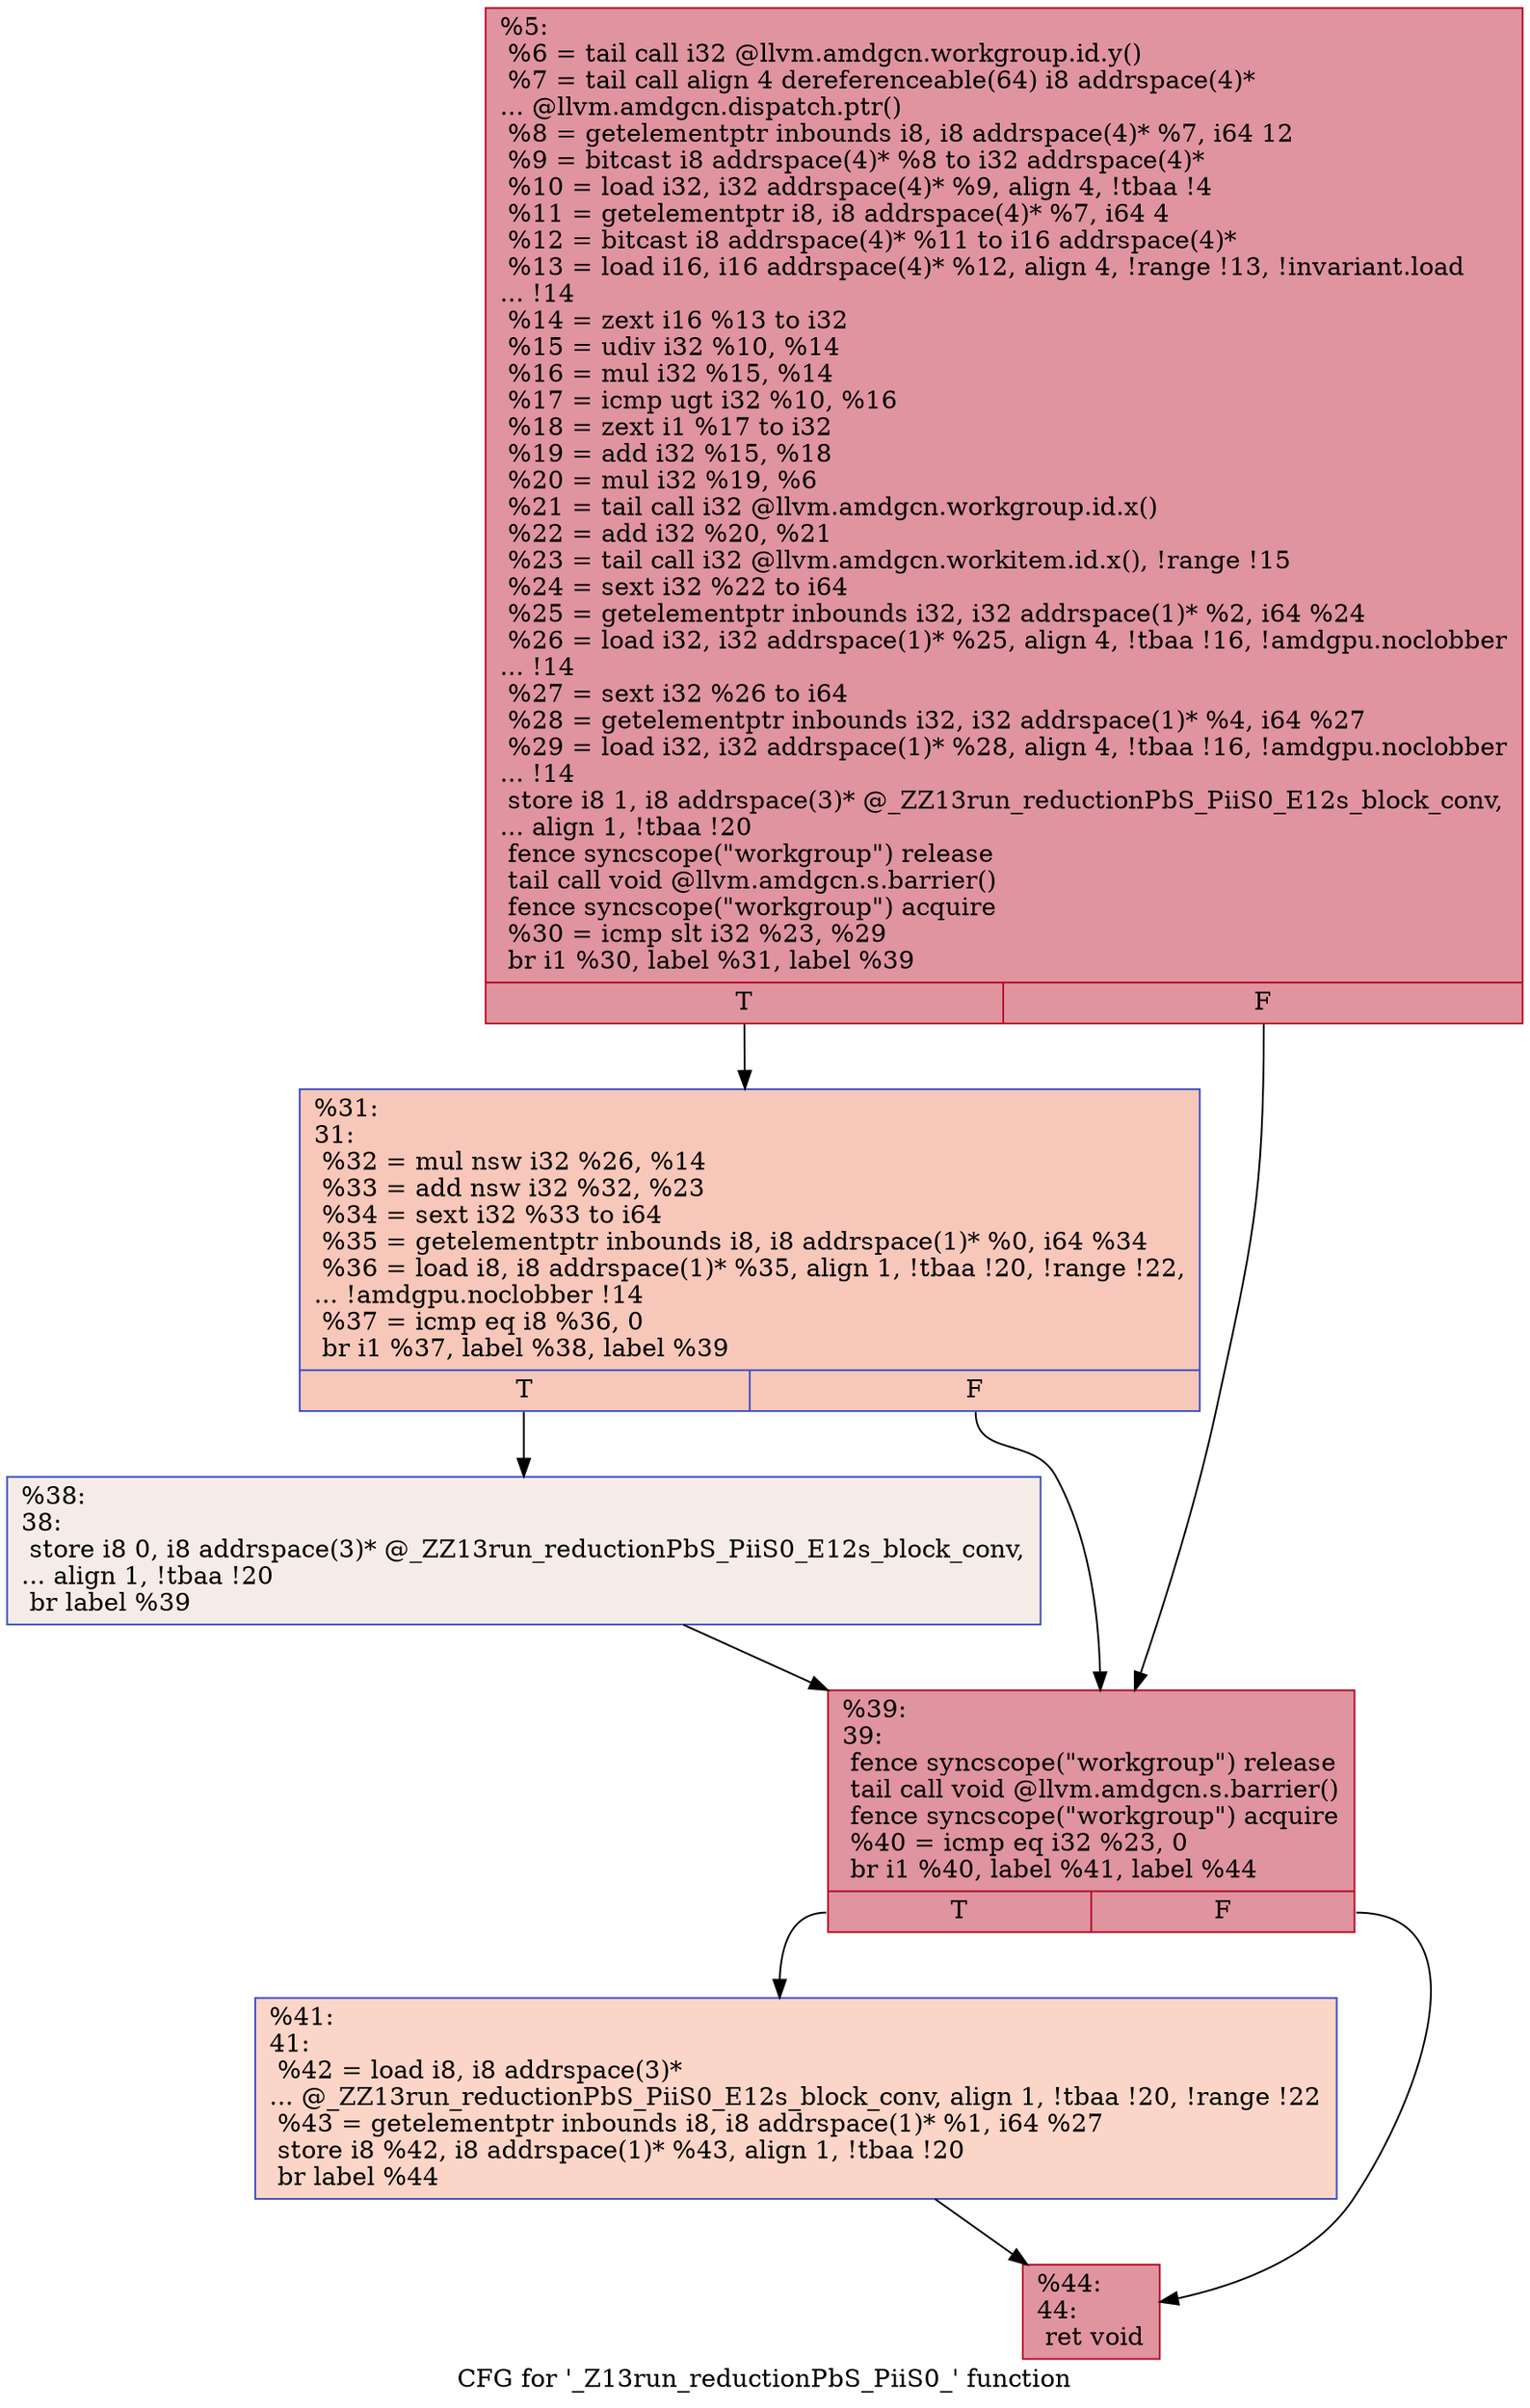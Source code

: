 digraph "CFG for '_Z13run_reductionPbS_PiiS0_' function" {
	label="CFG for '_Z13run_reductionPbS_PiiS0_' function";

	Node0x49f3010 [shape=record,color="#b70d28ff", style=filled, fillcolor="#b70d2870",label="{%5:\l  %6 = tail call i32 @llvm.amdgcn.workgroup.id.y()\l  %7 = tail call align 4 dereferenceable(64) i8 addrspace(4)*\l... @llvm.amdgcn.dispatch.ptr()\l  %8 = getelementptr inbounds i8, i8 addrspace(4)* %7, i64 12\l  %9 = bitcast i8 addrspace(4)* %8 to i32 addrspace(4)*\l  %10 = load i32, i32 addrspace(4)* %9, align 4, !tbaa !4\l  %11 = getelementptr i8, i8 addrspace(4)* %7, i64 4\l  %12 = bitcast i8 addrspace(4)* %11 to i16 addrspace(4)*\l  %13 = load i16, i16 addrspace(4)* %12, align 4, !range !13, !invariant.load\l... !14\l  %14 = zext i16 %13 to i32\l  %15 = udiv i32 %10, %14\l  %16 = mul i32 %15, %14\l  %17 = icmp ugt i32 %10, %16\l  %18 = zext i1 %17 to i32\l  %19 = add i32 %15, %18\l  %20 = mul i32 %19, %6\l  %21 = tail call i32 @llvm.amdgcn.workgroup.id.x()\l  %22 = add i32 %20, %21\l  %23 = tail call i32 @llvm.amdgcn.workitem.id.x(), !range !15\l  %24 = sext i32 %22 to i64\l  %25 = getelementptr inbounds i32, i32 addrspace(1)* %2, i64 %24\l  %26 = load i32, i32 addrspace(1)* %25, align 4, !tbaa !16, !amdgpu.noclobber\l... !14\l  %27 = sext i32 %26 to i64\l  %28 = getelementptr inbounds i32, i32 addrspace(1)* %4, i64 %27\l  %29 = load i32, i32 addrspace(1)* %28, align 4, !tbaa !16, !amdgpu.noclobber\l... !14\l  store i8 1, i8 addrspace(3)* @_ZZ13run_reductionPbS_PiiS0_E12s_block_conv,\l... align 1, !tbaa !20\l  fence syncscope(\"workgroup\") release\l  tail call void @llvm.amdgcn.s.barrier()\l  fence syncscope(\"workgroup\") acquire\l  %30 = icmp slt i32 %23, %29\l  br i1 %30, label %31, label %39\l|{<s0>T|<s1>F}}"];
	Node0x49f3010:s0 -> Node0x49f6d20;
	Node0x49f3010:s1 -> Node0x49f6db0;
	Node0x49f6d20 [shape=record,color="#3d50c3ff", style=filled, fillcolor="#ec7f6370",label="{%31:\l31:                                               \l  %32 = mul nsw i32 %26, %14\l  %33 = add nsw i32 %32, %23\l  %34 = sext i32 %33 to i64\l  %35 = getelementptr inbounds i8, i8 addrspace(1)* %0, i64 %34\l  %36 = load i8, i8 addrspace(1)* %35, align 1, !tbaa !20, !range !22,\l... !amdgpu.noclobber !14\l  %37 = icmp eq i8 %36, 0\l  br i1 %37, label %38, label %39\l|{<s0>T|<s1>F}}"];
	Node0x49f6d20:s0 -> Node0x49f7b00;
	Node0x49f6d20:s1 -> Node0x49f6db0;
	Node0x49f7b00 [shape=record,color="#3d50c3ff", style=filled, fillcolor="#ead5c970",label="{%38:\l38:                                               \l  store i8 0, i8 addrspace(3)* @_ZZ13run_reductionPbS_PiiS0_E12s_block_conv,\l... align 1, !tbaa !20\l  br label %39\l}"];
	Node0x49f7b00 -> Node0x49f6db0;
	Node0x49f6db0 [shape=record,color="#b70d28ff", style=filled, fillcolor="#b70d2870",label="{%39:\l39:                                               \l  fence syncscope(\"workgroup\") release\l  tail call void @llvm.amdgcn.s.barrier()\l  fence syncscope(\"workgroup\") acquire\l  %40 = icmp eq i32 %23, 0\l  br i1 %40, label %41, label %44\l|{<s0>T|<s1>F}}"];
	Node0x49f6db0:s0 -> Node0x49f7f50;
	Node0x49f6db0:s1 -> Node0x49f7fa0;
	Node0x49f7f50 [shape=record,color="#3d50c3ff", style=filled, fillcolor="#f5a08170",label="{%41:\l41:                                               \l  %42 = load i8, i8 addrspace(3)*\l... @_ZZ13run_reductionPbS_PiiS0_E12s_block_conv, align 1, !tbaa !20, !range !22\l  %43 = getelementptr inbounds i8, i8 addrspace(1)* %1, i64 %27\l  store i8 %42, i8 addrspace(1)* %43, align 1, !tbaa !20\l  br label %44\l}"];
	Node0x49f7f50 -> Node0x49f7fa0;
	Node0x49f7fa0 [shape=record,color="#b70d28ff", style=filled, fillcolor="#b70d2870",label="{%44:\l44:                                               \l  ret void\l}"];
}
